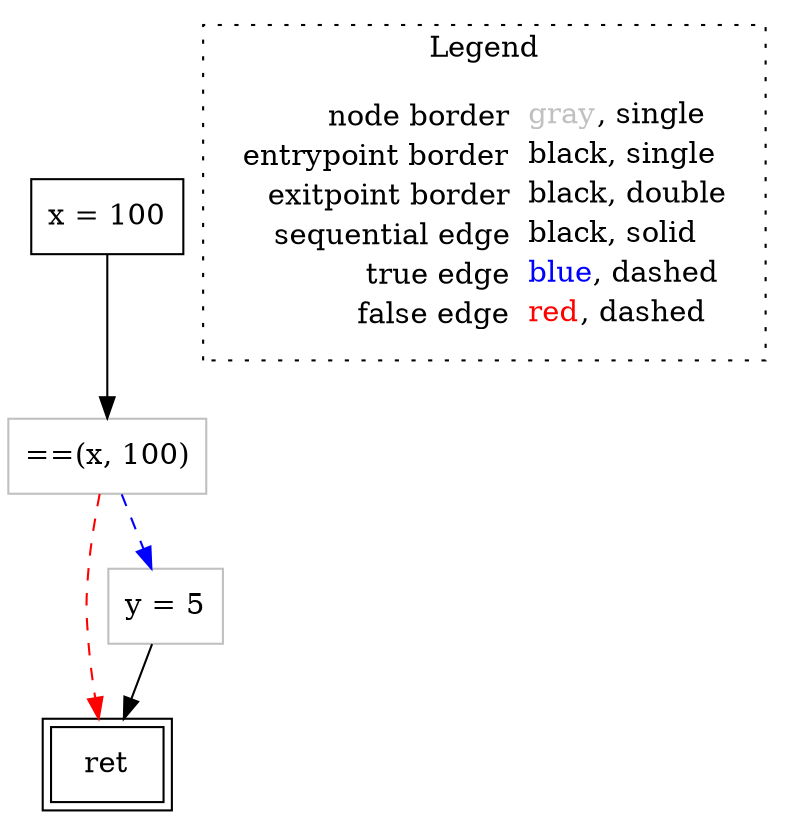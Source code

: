 digraph {
	"node0" [shape="rect",color="black",label=<x = 100>];
	"node1" [shape="rect",color="black",peripheries="2",label=<ret>];
	"node2" [shape="rect",color="gray",label=<==(x, 100)>];
	"node3" [shape="rect",color="gray",label=<y = 5>];
	"node0" -> "node2" [color="black"];
	"node2" -> "node1" [color="red",style="dashed"];
	"node2" -> "node3" [color="blue",style="dashed"];
	"node3" -> "node1" [color="black"];
subgraph cluster_legend {
	label="Legend";
	style=dotted;
	node [shape=plaintext];
	"legend" [label=<<table border="0" cellpadding="2" cellspacing="0" cellborder="0"><tr><td align="right">node border&nbsp;</td><td align="left"><font color="gray">gray</font>, single</td></tr><tr><td align="right">entrypoint border&nbsp;</td><td align="left"><font color="black">black</font>, single</td></tr><tr><td align="right">exitpoint border&nbsp;</td><td align="left"><font color="black">black</font>, double</td></tr><tr><td align="right">sequential edge&nbsp;</td><td align="left"><font color="black">black</font>, solid</td></tr><tr><td align="right">true edge&nbsp;</td><td align="left"><font color="blue">blue</font>, dashed</td></tr><tr><td align="right">false edge&nbsp;</td><td align="left"><font color="red">red</font>, dashed</td></tr></table>>];
}

}
